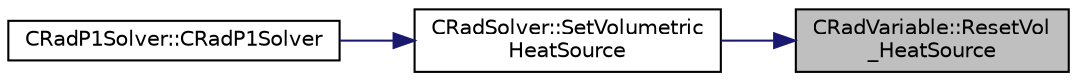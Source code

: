 digraph "CRadVariable::ResetVol_HeatSource"
{
 // LATEX_PDF_SIZE
  edge [fontname="Helvetica",fontsize="10",labelfontname="Helvetica",labelfontsize="10"];
  node [fontname="Helvetica",fontsize="10",shape=record];
  rankdir="RL";
  Node1 [label="CRadVariable::ResetVol\l_HeatSource",height=0.2,width=0.4,color="black", fillcolor="grey75", style="filled", fontcolor="black",tooltip="Reset as false a volumetric heat source for all points."];
  Node1 -> Node2 [dir="back",color="midnightblue",fontsize="10",style="solid",fontname="Helvetica"];
  Node2 [label="CRadSolver::SetVolumetric\lHeatSource",height=0.2,width=0.4,color="black", fillcolor="white", style="filled",URL="$classCRadSolver.html#aa3a4be300964d302d7c39a90f746e638",tooltip="Set the volumetric heat source."];
  Node2 -> Node3 [dir="back",color="midnightblue",fontsize="10",style="solid",fontname="Helvetica"];
  Node3 [label="CRadP1Solver::CRadP1Solver",height=0.2,width=0.4,color="black", fillcolor="white", style="filled",URL="$classCRadP1Solver.html#ae423cf9af88b527eb54ebce86227d96a",tooltip=" "];
}

